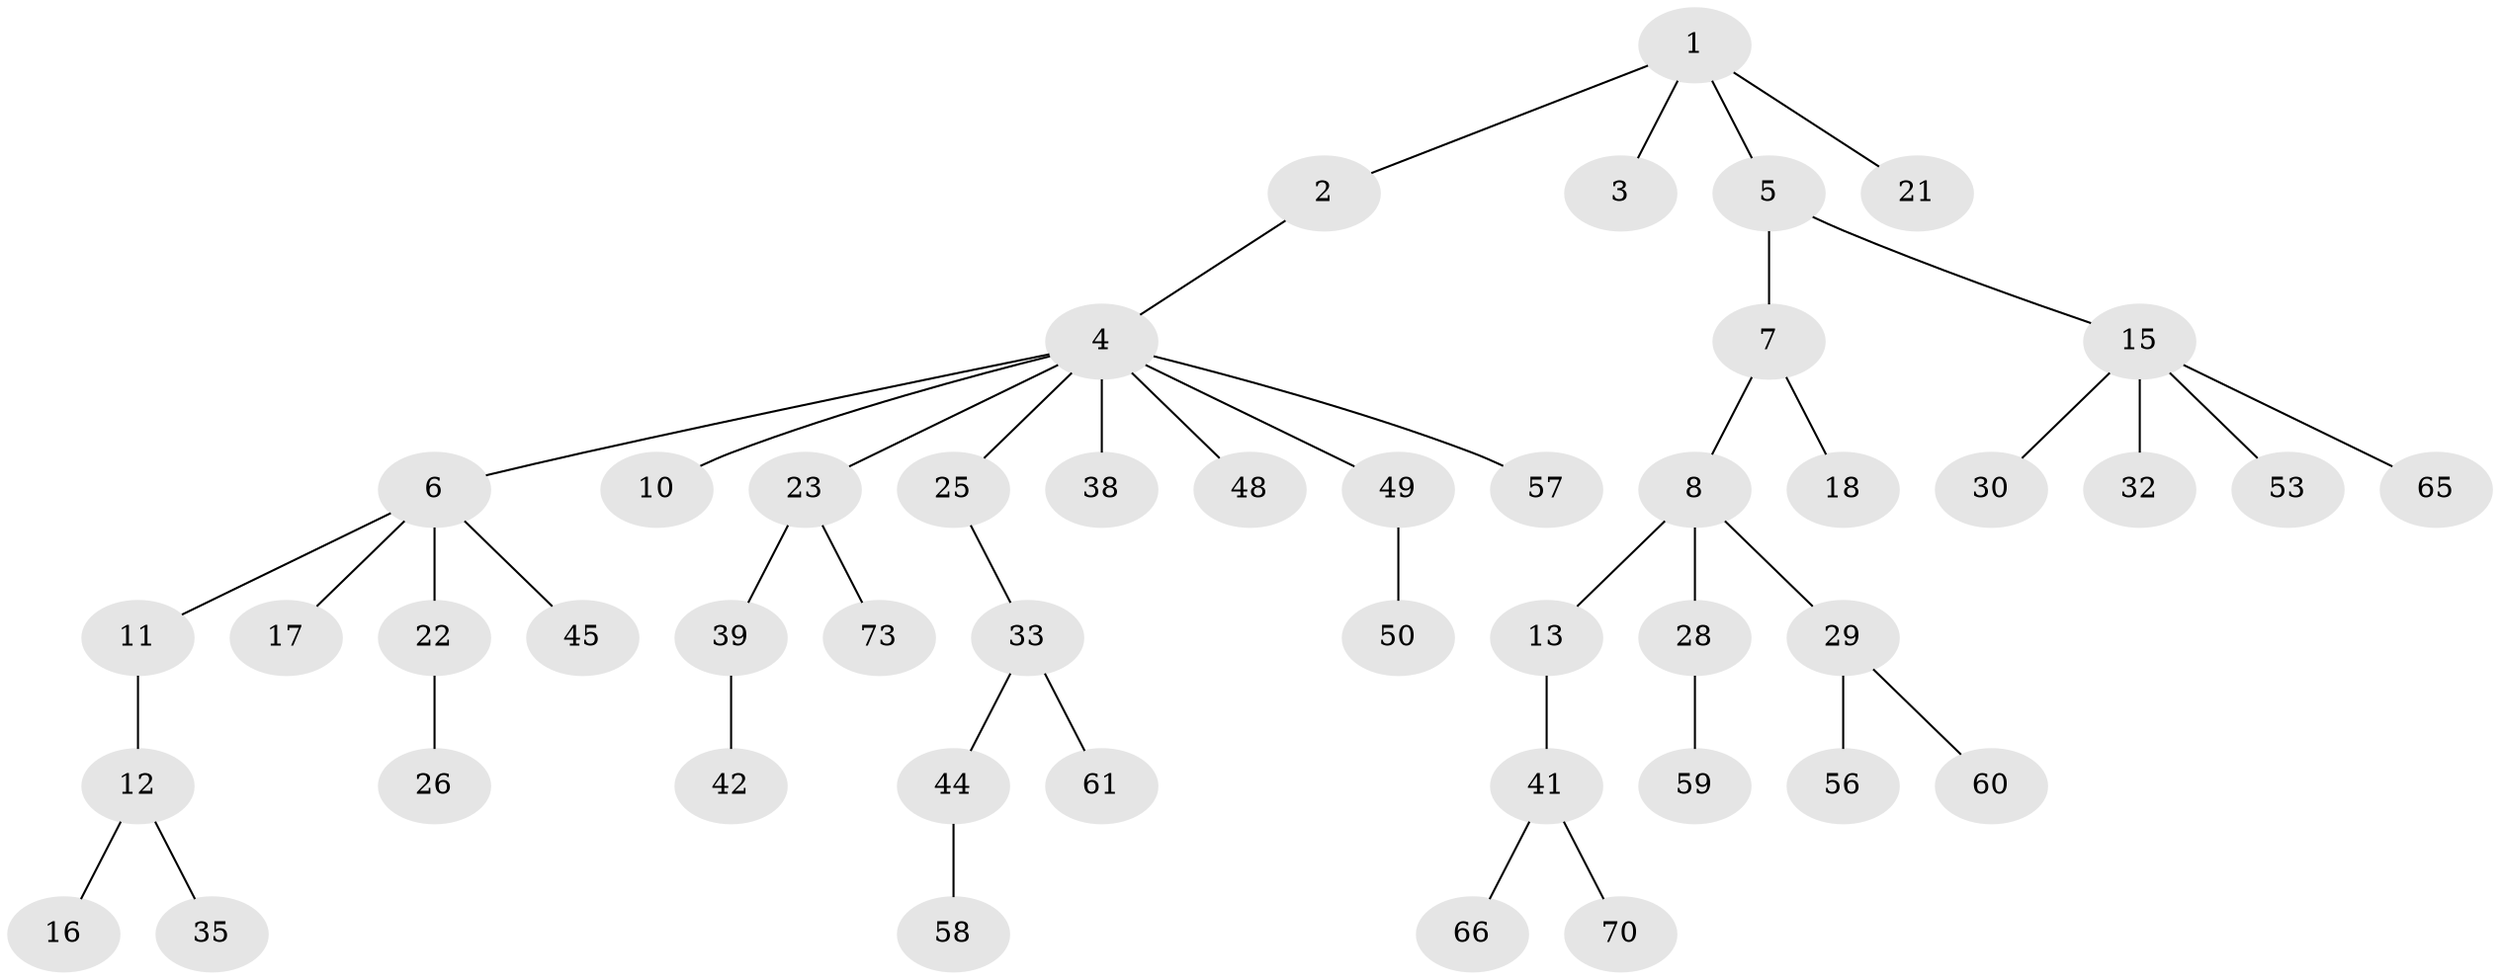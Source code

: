 // Generated by graph-tools (version 1.1) at 2025/24/03/03/25 07:24:08]
// undirected, 47 vertices, 46 edges
graph export_dot {
graph [start="1"]
  node [color=gray90,style=filled];
  1 [super="+55"];
  2 [super="+31"];
  3;
  4 [super="+9"];
  5 [super="+20"];
  6 [super="+14"];
  7 [super="+34"];
  8 [super="+24"];
  10 [super="+46"];
  11 [super="+71"];
  12 [super="+40"];
  13 [super="+19"];
  15 [super="+37"];
  16;
  17 [super="+63"];
  18;
  21;
  22 [super="+36"];
  23 [super="+67"];
  25 [super="+27"];
  26;
  28 [super="+74"];
  29 [super="+43"];
  30;
  32 [super="+52"];
  33 [super="+47"];
  35;
  38;
  39 [super="+69"];
  41 [super="+54"];
  42 [super="+68"];
  44 [super="+62"];
  45;
  48;
  49 [super="+51"];
  50;
  53;
  56;
  57 [super="+64"];
  58;
  59;
  60 [super="+72"];
  61;
  65;
  66;
  70;
  73;
  1 -- 2;
  1 -- 3;
  1 -- 5;
  1 -- 21;
  2 -- 4;
  4 -- 6;
  4 -- 25;
  4 -- 38;
  4 -- 48;
  4 -- 49;
  4 -- 23;
  4 -- 57;
  4 -- 10;
  5 -- 7;
  5 -- 15;
  6 -- 11;
  6 -- 22;
  6 -- 45;
  6 -- 17;
  7 -- 8;
  7 -- 18;
  8 -- 13;
  8 -- 29;
  8 -- 28;
  11 -- 12;
  12 -- 16;
  12 -- 35;
  13 -- 41;
  15 -- 30;
  15 -- 32;
  15 -- 65;
  15 -- 53;
  22 -- 26;
  23 -- 39;
  23 -- 73;
  25 -- 33;
  28 -- 59;
  29 -- 56;
  29 -- 60;
  33 -- 44;
  33 -- 61;
  39 -- 42;
  41 -- 66;
  41 -- 70;
  44 -- 58;
  49 -- 50;
}
